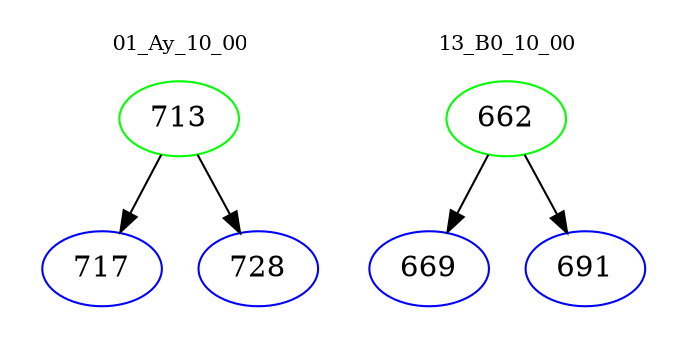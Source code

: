 digraph{
subgraph cluster_0 {
color = white
label = "01_Ay_10_00";
fontsize=10;
T0_713 [label="713", color="green"]
T0_713 -> T0_717 [color="black"]
T0_717 [label="717", color="blue"]
T0_713 -> T0_728 [color="black"]
T0_728 [label="728", color="blue"]
}
subgraph cluster_1 {
color = white
label = "13_B0_10_00";
fontsize=10;
T1_662 [label="662", color="green"]
T1_662 -> T1_669 [color="black"]
T1_669 [label="669", color="blue"]
T1_662 -> T1_691 [color="black"]
T1_691 [label="691", color="blue"]
}
}
